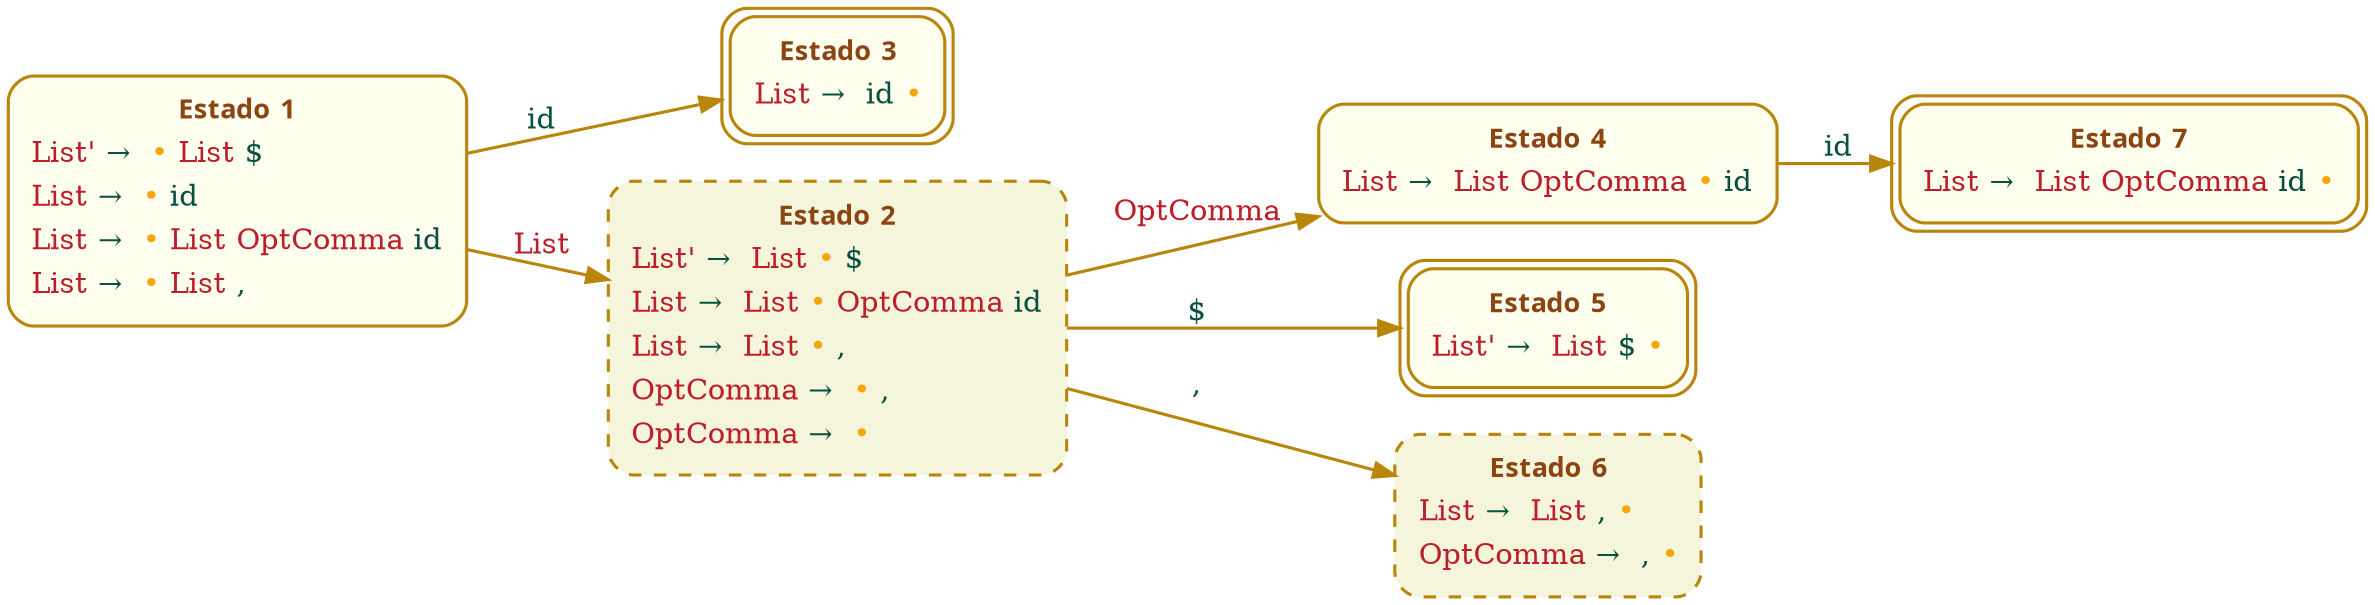 digraph DFA { 
graph[size="auto" ratio="auto" margin=0.00 ordering="" rotate=0 color="steelblue" bgcolor="transparent" splines="spline" nodesep=0.25 ranksep=0.50 rankdir="LR" rank="same" ];

// SHIFT STATES: 2 
node[height=0.50 width=0.75 fixedsize=0 shape="rectangle" color="darkgoldenrod" fillcolor="ivory" style="filled,rounded" regular=0 peripheries=1 sides=4 orientation=0.00 distortion=0.00 skew=0.00 penwidth=1.50 margin=0.10 ];
state_1[id="state_1" label=<<TABLE BORDER="0">
  <TR><TD TITLE="state_1_title" id="state_1_title" BORDER="0" SIDES="B" href="#"><b><font color="#8B4513" face="Calibri" point-size="13.0">Estado </font><font color="#8B4513" face="Calibri" point-size="13.0">1</font></b></TD></TR>
  <TR><TD TITLE="state_1_item_1" id="state_1_item_1" ALIGN="LEFT" href="#"><font color="#BC1F29" face="Times-Roman" point-size="14.0">List' </font><font color="#0A5040" face="Times-Roman" point-size="14.0">→ </font><font color="#F5A70A" face="Times-Roman" point-size="14.0"> •</font><font color="#BC1F29" face="Times-Roman" point-size="14.0"> List</font><font color="#0A5040" face="Times-Roman" point-size="14.0"> $</font></TD></TR>
  <TR><TD TITLE="state_1_item_2" id="state_1_item_2" ALIGN="LEFT" href="#"><font color="#BC1F29" face="Times-Roman" point-size="14.0">List </font><font color="#0A5040" face="Times-Roman" point-size="14.0">→ </font><font color="#F5A70A" face="Times-Roman" point-size="14.0"> •</font><font color="#0A5040" face="Times-Roman" point-size="14.0"> id</font></TD></TR>
  <TR><TD TITLE="state_1_item_3" id="state_1_item_3" ALIGN="LEFT" href="#"><font color="#BC1F29" face="Times-Roman" point-size="14.0">List </font><font color="#0A5040" face="Times-Roman" point-size="14.0">→ </font><font color="#F5A70A" face="Times-Roman" point-size="14.0"> •</font><font color="#BC1F29" face="Times-Roman" point-size="14.0"> List</font><font color="#BC1F29" face="Times-Roman" point-size="14.0"> OptComma</font><font color="#0A5040" face="Times-Roman" point-size="14.0"> id</font></TD></TR>
  <TR><TD TITLE="state_1_item_4" id="state_1_item_4" ALIGN="LEFT" href="#"><font color="#BC1F29" face="Times-Roman" point-size="14.0">List </font><font color="#0A5040" face="Times-Roman" point-size="14.0">→ </font><font color="#F5A70A" face="Times-Roman" point-size="14.0"> •</font><font color="#BC1F29" face="Times-Roman" point-size="14.0"> List</font><font color="#0A5040" face="Times-Roman" point-size="14.0"> ,</font></TD></TR>
  </TABLE>>];
state_4[id="state_4" label=<<TABLE BORDER="0">
  <TR><TD TITLE="state_4_title" id="state_4_title" BORDER="0" SIDES="B" href="#"><b><font color="#8B4513" face="Calibri" point-size="13.0">Estado </font><font color="#8B4513" face="Calibri" point-size="13.0">4</font></b></TD></TR>
  <TR><TD TITLE="state_4_item_1" id="state_4_item_1" ALIGN="LEFT" href="#"><font color="#BC1F29" face="Times-Roman" point-size="14.0">List </font><font color="#0A5040" face="Times-Roman" point-size="14.0">→ </font><font color="#BC1F29" face="Times-Roman" point-size="14.0"> List</font><font color="#BC1F29" face="Times-Roman" point-size="14.0"> OptComma</font><font color="#F5A70A" face="Times-Roman" point-size="14.0"> •</font><font color="#0A5040" face="Times-Roman" point-size="14.0"> id</font></TD></TR>
  </TABLE>>];

// REDUCTION STATES: 3 
node[height=0.50 width=0.75 fixedsize=0 shape="rectangle" color="darkgoldenrod" fillcolor="ivory" style="filled,rounded" regular=0 peripheries=2 sides=4 orientation=0.00 distortion=0.00 skew=0.00 penwidth=1.50 margin=0.10 ];
state_3[id="state_3" label=<<TABLE BORDER="0">
  <TR><TD TITLE="state_3_title" id="state_3_title" BORDER="0" SIDES="B" href="#"><b><font color="#8B4513" face="Calibri" point-size="13.0">Estado </font><font color="#8B4513" face="Calibri" point-size="13.0">3</font></b></TD></TR>
  <TR><TD TITLE="state_3_item_1" id="state_3_item_1" ALIGN="LEFT" href="#"><font color="#BC1F29" face="Times-Roman" point-size="14.0">List </font><font color="#0A5040" face="Times-Roman" point-size="14.0">→ </font><font color="#0A5040" face="Times-Roman" point-size="14.0"> id</font><font color="#F5A70A" face="Times-Roman" point-size="14.0"> •</font></TD></TR>
  </TABLE>>];
state_5[id="state_5" label=<<TABLE BORDER="0">
  <TR><TD TITLE="state_5_title" id="state_5_title" BORDER="0" SIDES="B" href="#"><b><font color="#8B4513" face="Calibri" point-size="13.0">Estado </font><font color="#8B4513" face="Calibri" point-size="13.0">5</font></b></TD></TR>
  <TR><TD TITLE="state_5_item_1" id="state_5_item_1" ALIGN="LEFT" href="#"><font color="#BC1F29" face="Times-Roman" point-size="14.0">List' </font><font color="#0A5040" face="Times-Roman" point-size="14.0">→ </font><font color="#BC1F29" face="Times-Roman" point-size="14.0"> List</font><font color="#0A5040" face="Times-Roman" point-size="14.0"> $</font><font color="#F5A70A" face="Times-Roman" point-size="14.0"> •</font></TD></TR>
  </TABLE>>];
state_7[id="state_7" label=<<TABLE BORDER="0">
  <TR><TD TITLE="state_7_title" id="state_7_title" BORDER="0" SIDES="B" href="#"><b><font color="#8B4513" face="Calibri" point-size="13.0">Estado </font><font color="#8B4513" face="Calibri" point-size="13.0">7</font></b></TD></TR>
  <TR><TD TITLE="state_7_item_1" id="state_7_item_1" ALIGN="LEFT" href="#"><font color="#BC1F29" face="Times-Roman" point-size="14.0">List </font><font color="#0A5040" face="Times-Roman" point-size="14.0">→ </font><font color="#BC1F29" face="Times-Roman" point-size="14.0"> List</font><font color="#BC1F29" face="Times-Roman" point-size="14.0"> OptComma</font><font color="#0A5040" face="Times-Roman" point-size="14.0"> id</font><font color="#F5A70A" face="Times-Roman" point-size="14.0"> •</font></TD></TR>
  </TABLE>>];

// STATES WHITH CONFLICTS 
node[height=0.50 width=0.75 fixedsize=0 shape="rectangle" color="darkgoldenrod" fillcolor="beige" style="filled,rounded,dashed" regular=0 peripheries=1 sides=4 orientation=0.00 distortion=0.00 skew=0.00 penwidth=1.50 margin=0.10 ];

// SHIFT-REDUCE CONFLICTS: 1 
state_2[id="state_2" label=<<TABLE BORDER="0">
  <TR><TD TITLE="state_2_title" id="state_2_title" BORDER="0" SIDES="B" href="#"><b><font color="#8B4513" face="Calibri" point-size="13.0">Estado </font><font color="#8B4513" face="Calibri" point-size="13.0">2</font></b></TD></TR>
  <TR><TD TITLE="state_2_item_1" id="state_2_item_1" ALIGN="LEFT" href="#"><font color="#BC1F29" face="Times-Roman" point-size="14.0">List' </font><font color="#0A5040" face="Times-Roman" point-size="14.0">→ </font><font color="#BC1F29" face="Times-Roman" point-size="14.0"> List</font><font color="#F5A70A" face="Times-Roman" point-size="14.0"> •</font><font color="#0A5040" face="Times-Roman" point-size="14.0"> $</font></TD></TR>
  <TR><TD TITLE="state_2_item_2" id="state_2_item_2" ALIGN="LEFT" href="#"><font color="#BC1F29" face="Times-Roman" point-size="14.0">List </font><font color="#0A5040" face="Times-Roman" point-size="14.0">→ </font><font color="#BC1F29" face="Times-Roman" point-size="14.0"> List</font><font color="#F5A70A" face="Times-Roman" point-size="14.0"> •</font><font color="#BC1F29" face="Times-Roman" point-size="14.0"> OptComma</font><font color="#0A5040" face="Times-Roman" point-size="14.0"> id</font></TD></TR>
  <TR><TD TITLE="state_2_item_3" id="state_2_item_3" ALIGN="LEFT" href="#"><font color="#BC1F29" face="Times-Roman" point-size="14.0">List </font><font color="#0A5040" face="Times-Roman" point-size="14.0">→ </font><font color="#BC1F29" face="Times-Roman" point-size="14.0"> List</font><font color="#F5A70A" face="Times-Roman" point-size="14.0"> •</font><font color="#0A5040" face="Times-Roman" point-size="14.0"> ,</font></TD></TR>
  <TR><TD TITLE="state_2_item_4" id="state_2_item_4" ALIGN="LEFT" href="#"><font color="#BC1F29" face="Times-Roman" point-size="14.0">OptComma </font><font color="#0A5040" face="Times-Roman" point-size="14.0">→ </font><font color="#F5A70A" face="Times-Roman" point-size="14.0"> •</font><font color="#0A5040" face="Times-Roman" point-size="14.0"> ,</font></TD></TR>
  <TR><TD TITLE="state_2_item_5" id="state_2_item_5" ALIGN="LEFT" href="#"><font color="#BC1F29" face="Times-Roman" point-size="14.0">OptComma </font><font color="#0A5040" face="Times-Roman" point-size="14.0">→ </font><font color="#F5A70A" face="Times-Roman" point-size="14.0"> •</font></TD></TR>
  </TABLE>>];

// REDUCE-REDUCE CONFLICTS: 1 
state_6[id="state_6" label=<<TABLE BORDER="0">
  <TR><TD TITLE="state_6_title" id="state_6_title" BORDER="0" SIDES="B" href="#"><b><font color="#8B4513" face="Calibri" point-size="13.0">Estado </font><font color="#8B4513" face="Calibri" point-size="13.0">6</font></b></TD></TR>
  <TR><TD TITLE="state_6_item_1" id="state_6_item_1" ALIGN="LEFT" href="#"><font color="#BC1F29" face="Times-Roman" point-size="14.0">List </font><font color="#0A5040" face="Times-Roman" point-size="14.0">→ </font><font color="#BC1F29" face="Times-Roman" point-size="14.0"> List</font><font color="#0A5040" face="Times-Roman" point-size="14.0"> ,</font><font color="#F5A70A" face="Times-Roman" point-size="14.0"> •</font></TD></TR>
  <TR><TD TITLE="state_6_item_2" id="state_6_item_2" ALIGN="LEFT" href="#"><font color="#BC1F29" face="Times-Roman" point-size="14.0">OptComma </font><font color="#0A5040" face="Times-Roman" point-size="14.0">→ </font><font color="#0A5040" face="Times-Roman" point-size="14.0"> ,</font><font color="#F5A70A" face="Times-Roman" point-size="14.0"> •</font></TD></TR>
  </TABLE>>];

// SHIFT-REDUCE-REDUCE CONFLICTS: 0 

// TRANSITIONS: 6 
edge[weight=1.00 style="" color="darkgoldenrod" dir="forward" tailclip=1 headclip=1 arrowhead="normal" arrowtail="normal" arrowsize=1.00 labeldistance=1.00 decorate=0 constraint=1 minlen=1 penwidth=1.50 ];
state_1->state_2 [id="trans_1" label=<<font color="#BC1F29" face="Times-Roman" point-size="14.0"> List</font>>];
state_1->state_3 [id="trans_2" label=<<font color="#0A5040" face="Times-Roman" point-size="14.0"> id</font>>];
state_2->state_4 [id="trans_3" label=<<font color="#BC1F29" face="Times-Roman" point-size="14.0"> OptComma</font>>];
state_2->state_5 [id="trans_4" label=<<font color="#0A5040" face="Times-Roman" point-size="14.0"> $</font>>];
state_2->state_6 [id="trans_5" label=<<font color="#0A5040" face="Times-Roman" point-size="14.0"> ,</font>>];
state_4->state_7 [id="trans_6" label=<<font color="#0A5040" face="Times-Roman" point-size="14.0"> id</font>>];
} 
